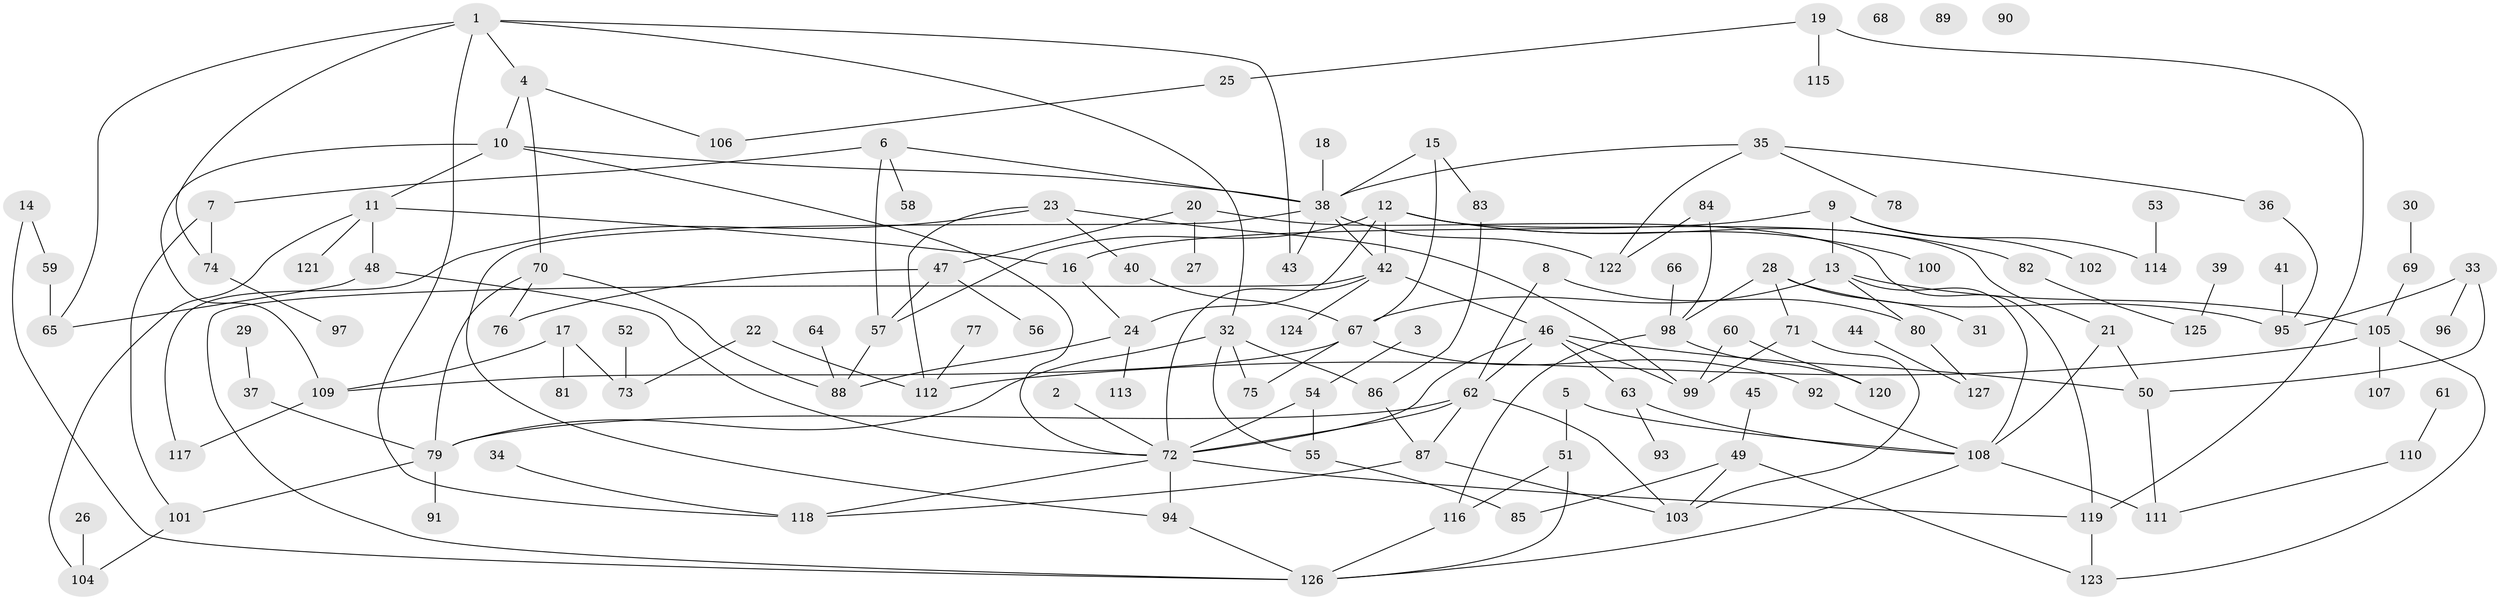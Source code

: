 // Generated by graph-tools (version 1.1) at 2025/33/03/09/25 02:33:24]
// undirected, 127 vertices, 176 edges
graph export_dot {
graph [start="1"]
  node [color=gray90,style=filled];
  1;
  2;
  3;
  4;
  5;
  6;
  7;
  8;
  9;
  10;
  11;
  12;
  13;
  14;
  15;
  16;
  17;
  18;
  19;
  20;
  21;
  22;
  23;
  24;
  25;
  26;
  27;
  28;
  29;
  30;
  31;
  32;
  33;
  34;
  35;
  36;
  37;
  38;
  39;
  40;
  41;
  42;
  43;
  44;
  45;
  46;
  47;
  48;
  49;
  50;
  51;
  52;
  53;
  54;
  55;
  56;
  57;
  58;
  59;
  60;
  61;
  62;
  63;
  64;
  65;
  66;
  67;
  68;
  69;
  70;
  71;
  72;
  73;
  74;
  75;
  76;
  77;
  78;
  79;
  80;
  81;
  82;
  83;
  84;
  85;
  86;
  87;
  88;
  89;
  90;
  91;
  92;
  93;
  94;
  95;
  96;
  97;
  98;
  99;
  100;
  101;
  102;
  103;
  104;
  105;
  106;
  107;
  108;
  109;
  110;
  111;
  112;
  113;
  114;
  115;
  116;
  117;
  118;
  119;
  120;
  121;
  122;
  123;
  124;
  125;
  126;
  127;
  1 -- 4;
  1 -- 32;
  1 -- 43;
  1 -- 65;
  1 -- 74;
  1 -- 118;
  2 -- 72;
  3 -- 54;
  4 -- 10;
  4 -- 70;
  4 -- 106;
  5 -- 51;
  5 -- 108;
  6 -- 7;
  6 -- 38;
  6 -- 57;
  6 -- 58;
  7 -- 74;
  7 -- 101;
  8 -- 62;
  8 -- 80;
  9 -- 13;
  9 -- 16;
  9 -- 102;
  9 -- 114;
  10 -- 11;
  10 -- 38;
  10 -- 72;
  10 -- 109;
  11 -- 16;
  11 -- 48;
  11 -- 104;
  11 -- 121;
  12 -- 21;
  12 -- 24;
  12 -- 42;
  12 -- 57;
  12 -- 82;
  12 -- 100;
  13 -- 67;
  13 -- 80;
  13 -- 105;
  13 -- 108;
  14 -- 59;
  14 -- 126;
  15 -- 38;
  15 -- 67;
  15 -- 83;
  16 -- 24;
  17 -- 73;
  17 -- 81;
  17 -- 109;
  18 -- 38;
  19 -- 25;
  19 -- 115;
  19 -- 119;
  20 -- 27;
  20 -- 47;
  20 -- 119;
  21 -- 50;
  21 -- 108;
  22 -- 73;
  22 -- 112;
  23 -- 40;
  23 -- 99;
  23 -- 112;
  23 -- 117;
  24 -- 88;
  24 -- 113;
  25 -- 106;
  26 -- 104;
  28 -- 31;
  28 -- 71;
  28 -- 95;
  28 -- 98;
  29 -- 37;
  30 -- 69;
  32 -- 55;
  32 -- 75;
  32 -- 79;
  32 -- 86;
  33 -- 50;
  33 -- 95;
  33 -- 96;
  34 -- 118;
  35 -- 36;
  35 -- 38;
  35 -- 78;
  35 -- 122;
  36 -- 95;
  37 -- 79;
  38 -- 42;
  38 -- 43;
  38 -- 94;
  38 -- 122;
  39 -- 125;
  40 -- 67;
  41 -- 95;
  42 -- 46;
  42 -- 72;
  42 -- 124;
  42 -- 126;
  44 -- 127;
  45 -- 49;
  46 -- 50;
  46 -- 62;
  46 -- 63;
  46 -- 72;
  46 -- 99;
  47 -- 56;
  47 -- 57;
  47 -- 76;
  48 -- 65;
  48 -- 72;
  49 -- 85;
  49 -- 103;
  49 -- 123;
  50 -- 111;
  51 -- 116;
  51 -- 126;
  52 -- 73;
  53 -- 114;
  54 -- 55;
  54 -- 72;
  55 -- 85;
  57 -- 88;
  59 -- 65;
  60 -- 99;
  60 -- 120;
  61 -- 110;
  62 -- 72;
  62 -- 79;
  62 -- 87;
  62 -- 103;
  63 -- 93;
  63 -- 108;
  64 -- 88;
  66 -- 98;
  67 -- 75;
  67 -- 92;
  67 -- 109;
  69 -- 105;
  70 -- 76;
  70 -- 79;
  70 -- 88;
  71 -- 99;
  71 -- 103;
  72 -- 94;
  72 -- 118;
  72 -- 119;
  74 -- 97;
  77 -- 112;
  79 -- 91;
  79 -- 101;
  80 -- 127;
  82 -- 125;
  83 -- 86;
  84 -- 98;
  84 -- 122;
  86 -- 87;
  87 -- 103;
  87 -- 118;
  92 -- 108;
  94 -- 126;
  98 -- 116;
  98 -- 120;
  101 -- 104;
  105 -- 107;
  105 -- 112;
  105 -- 123;
  108 -- 111;
  108 -- 126;
  109 -- 117;
  110 -- 111;
  116 -- 126;
  119 -- 123;
}
